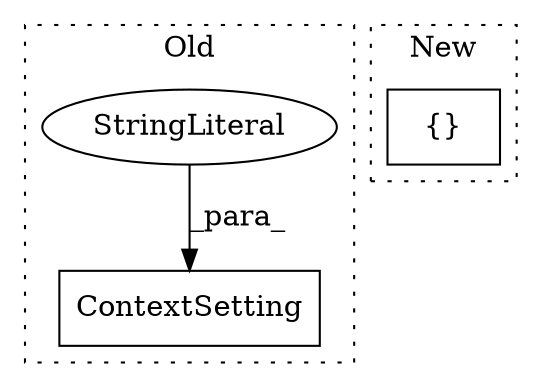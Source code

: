 digraph G {
subgraph cluster0 {
1 [label="ContextSetting" a="32" s="6668,6707" l="15,1" shape="box"];
3 [label="StringLiteral" a="45" s="6695" l="12" shape="ellipse"];
label = "Old";
style="dotted";
}
subgraph cluster1 {
2 [label="{}" a="4" s="8494,8565" l="1,1" shape="box"];
label = "New";
style="dotted";
}
3 -> 1 [label="_para_"];
}